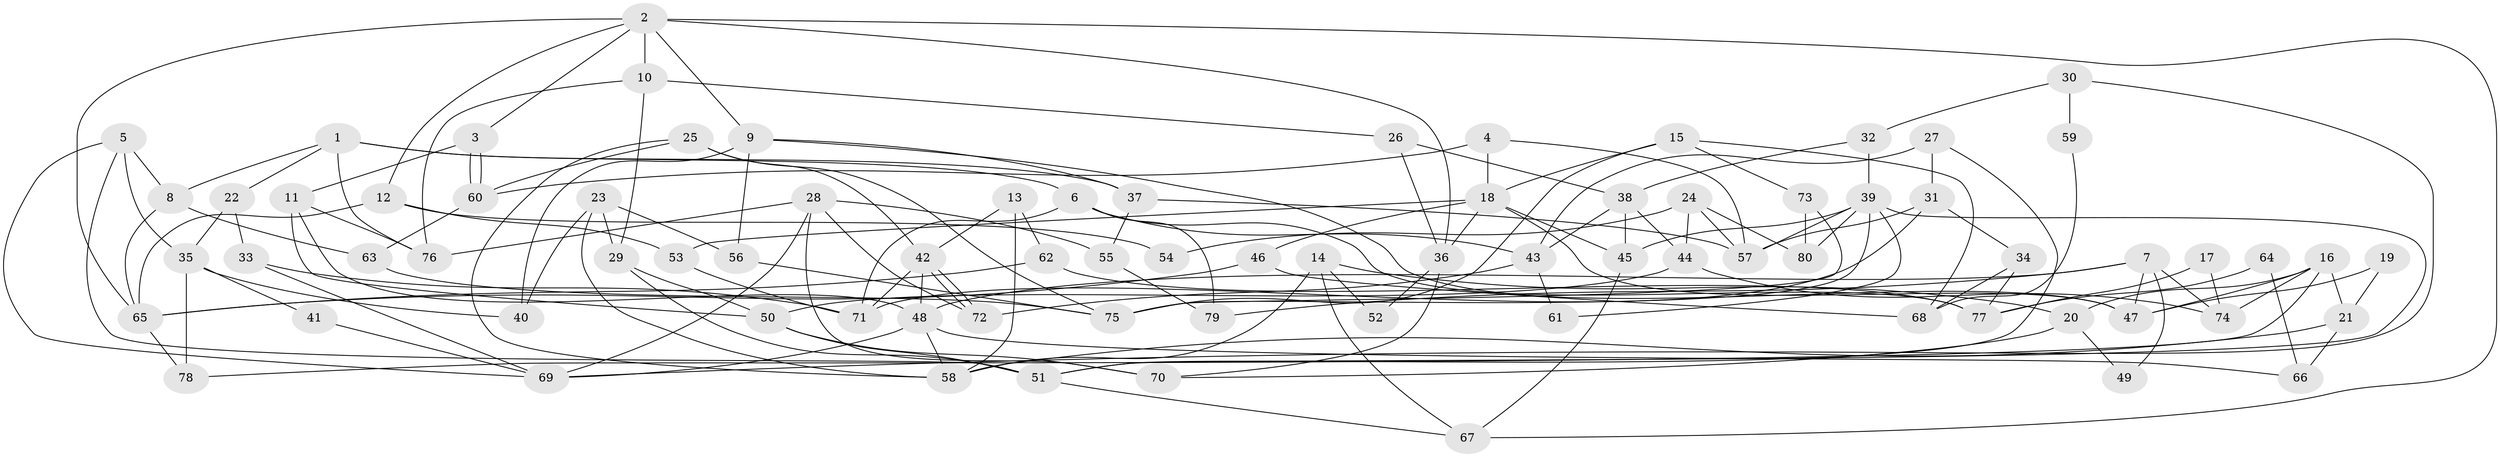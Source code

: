 // Generated by graph-tools (version 1.1) at 2025/15/03/09/25 04:15:02]
// undirected, 80 vertices, 160 edges
graph export_dot {
graph [start="1"]
  node [color=gray90,style=filled];
  1;
  2;
  3;
  4;
  5;
  6;
  7;
  8;
  9;
  10;
  11;
  12;
  13;
  14;
  15;
  16;
  17;
  18;
  19;
  20;
  21;
  22;
  23;
  24;
  25;
  26;
  27;
  28;
  29;
  30;
  31;
  32;
  33;
  34;
  35;
  36;
  37;
  38;
  39;
  40;
  41;
  42;
  43;
  44;
  45;
  46;
  47;
  48;
  49;
  50;
  51;
  52;
  53;
  54;
  55;
  56;
  57;
  58;
  59;
  60;
  61;
  62;
  63;
  64;
  65;
  66;
  67;
  68;
  69;
  70;
  71;
  72;
  73;
  74;
  75;
  76;
  77;
  78;
  79;
  80;
  1 -- 8;
  1 -- 6;
  1 -- 22;
  1 -- 37;
  1 -- 76;
  2 -- 3;
  2 -- 65;
  2 -- 9;
  2 -- 10;
  2 -- 12;
  2 -- 36;
  2 -- 67;
  3 -- 60;
  3 -- 60;
  3 -- 11;
  4 -- 18;
  4 -- 60;
  4 -- 57;
  5 -- 51;
  5 -- 69;
  5 -- 8;
  5 -- 35;
  6 -- 71;
  6 -- 43;
  6 -- 77;
  6 -- 79;
  7 -- 47;
  7 -- 79;
  7 -- 48;
  7 -- 49;
  7 -- 74;
  8 -- 63;
  8 -- 65;
  9 -- 37;
  9 -- 40;
  9 -- 47;
  9 -- 56;
  10 -- 76;
  10 -- 26;
  10 -- 29;
  11 -- 48;
  11 -- 50;
  11 -- 76;
  12 -- 65;
  12 -- 53;
  12 -- 54;
  13 -- 62;
  13 -- 58;
  13 -- 42;
  14 -- 67;
  14 -- 58;
  14 -- 20;
  14 -- 52;
  15 -- 75;
  15 -- 18;
  15 -- 68;
  15 -- 73;
  16 -- 47;
  16 -- 74;
  16 -- 20;
  16 -- 21;
  16 -- 78;
  17 -- 77;
  17 -- 74;
  18 -- 36;
  18 -- 53;
  18 -- 45;
  18 -- 46;
  18 -- 47;
  19 -- 47;
  19 -- 21;
  20 -- 49;
  20 -- 70;
  21 -- 58;
  21 -- 66;
  22 -- 33;
  22 -- 35;
  23 -- 40;
  23 -- 58;
  23 -- 29;
  23 -- 56;
  24 -- 57;
  24 -- 44;
  24 -- 54;
  24 -- 80;
  25 -- 42;
  25 -- 75;
  25 -- 58;
  25 -- 60;
  26 -- 36;
  26 -- 38;
  27 -- 43;
  27 -- 51;
  27 -- 31;
  28 -- 76;
  28 -- 70;
  28 -- 55;
  28 -- 69;
  28 -- 72;
  29 -- 50;
  29 -- 51;
  30 -- 32;
  30 -- 69;
  30 -- 59;
  31 -- 57;
  31 -- 34;
  31 -- 71;
  32 -- 38;
  32 -- 39;
  33 -- 69;
  33 -- 71;
  34 -- 68;
  34 -- 77;
  35 -- 40;
  35 -- 41;
  35 -- 78;
  36 -- 70;
  36 -- 52;
  37 -- 57;
  37 -- 55;
  38 -- 45;
  38 -- 43;
  38 -- 44;
  39 -- 45;
  39 -- 75;
  39 -- 51;
  39 -- 57;
  39 -- 61;
  39 -- 80;
  41 -- 69;
  42 -- 72;
  42 -- 72;
  42 -- 48;
  42 -- 71;
  43 -- 72;
  43 -- 61;
  44 -- 50;
  44 -- 74;
  45 -- 67;
  46 -- 65;
  46 -- 68;
  48 -- 58;
  48 -- 66;
  48 -- 69;
  50 -- 51;
  50 -- 70;
  51 -- 67;
  53 -- 71;
  55 -- 79;
  56 -- 75;
  59 -- 68;
  60 -- 63;
  62 -- 65;
  62 -- 77;
  63 -- 75;
  64 -- 66;
  64 -- 77;
  65 -- 78;
  73 -- 80;
  73 -- 75;
}

